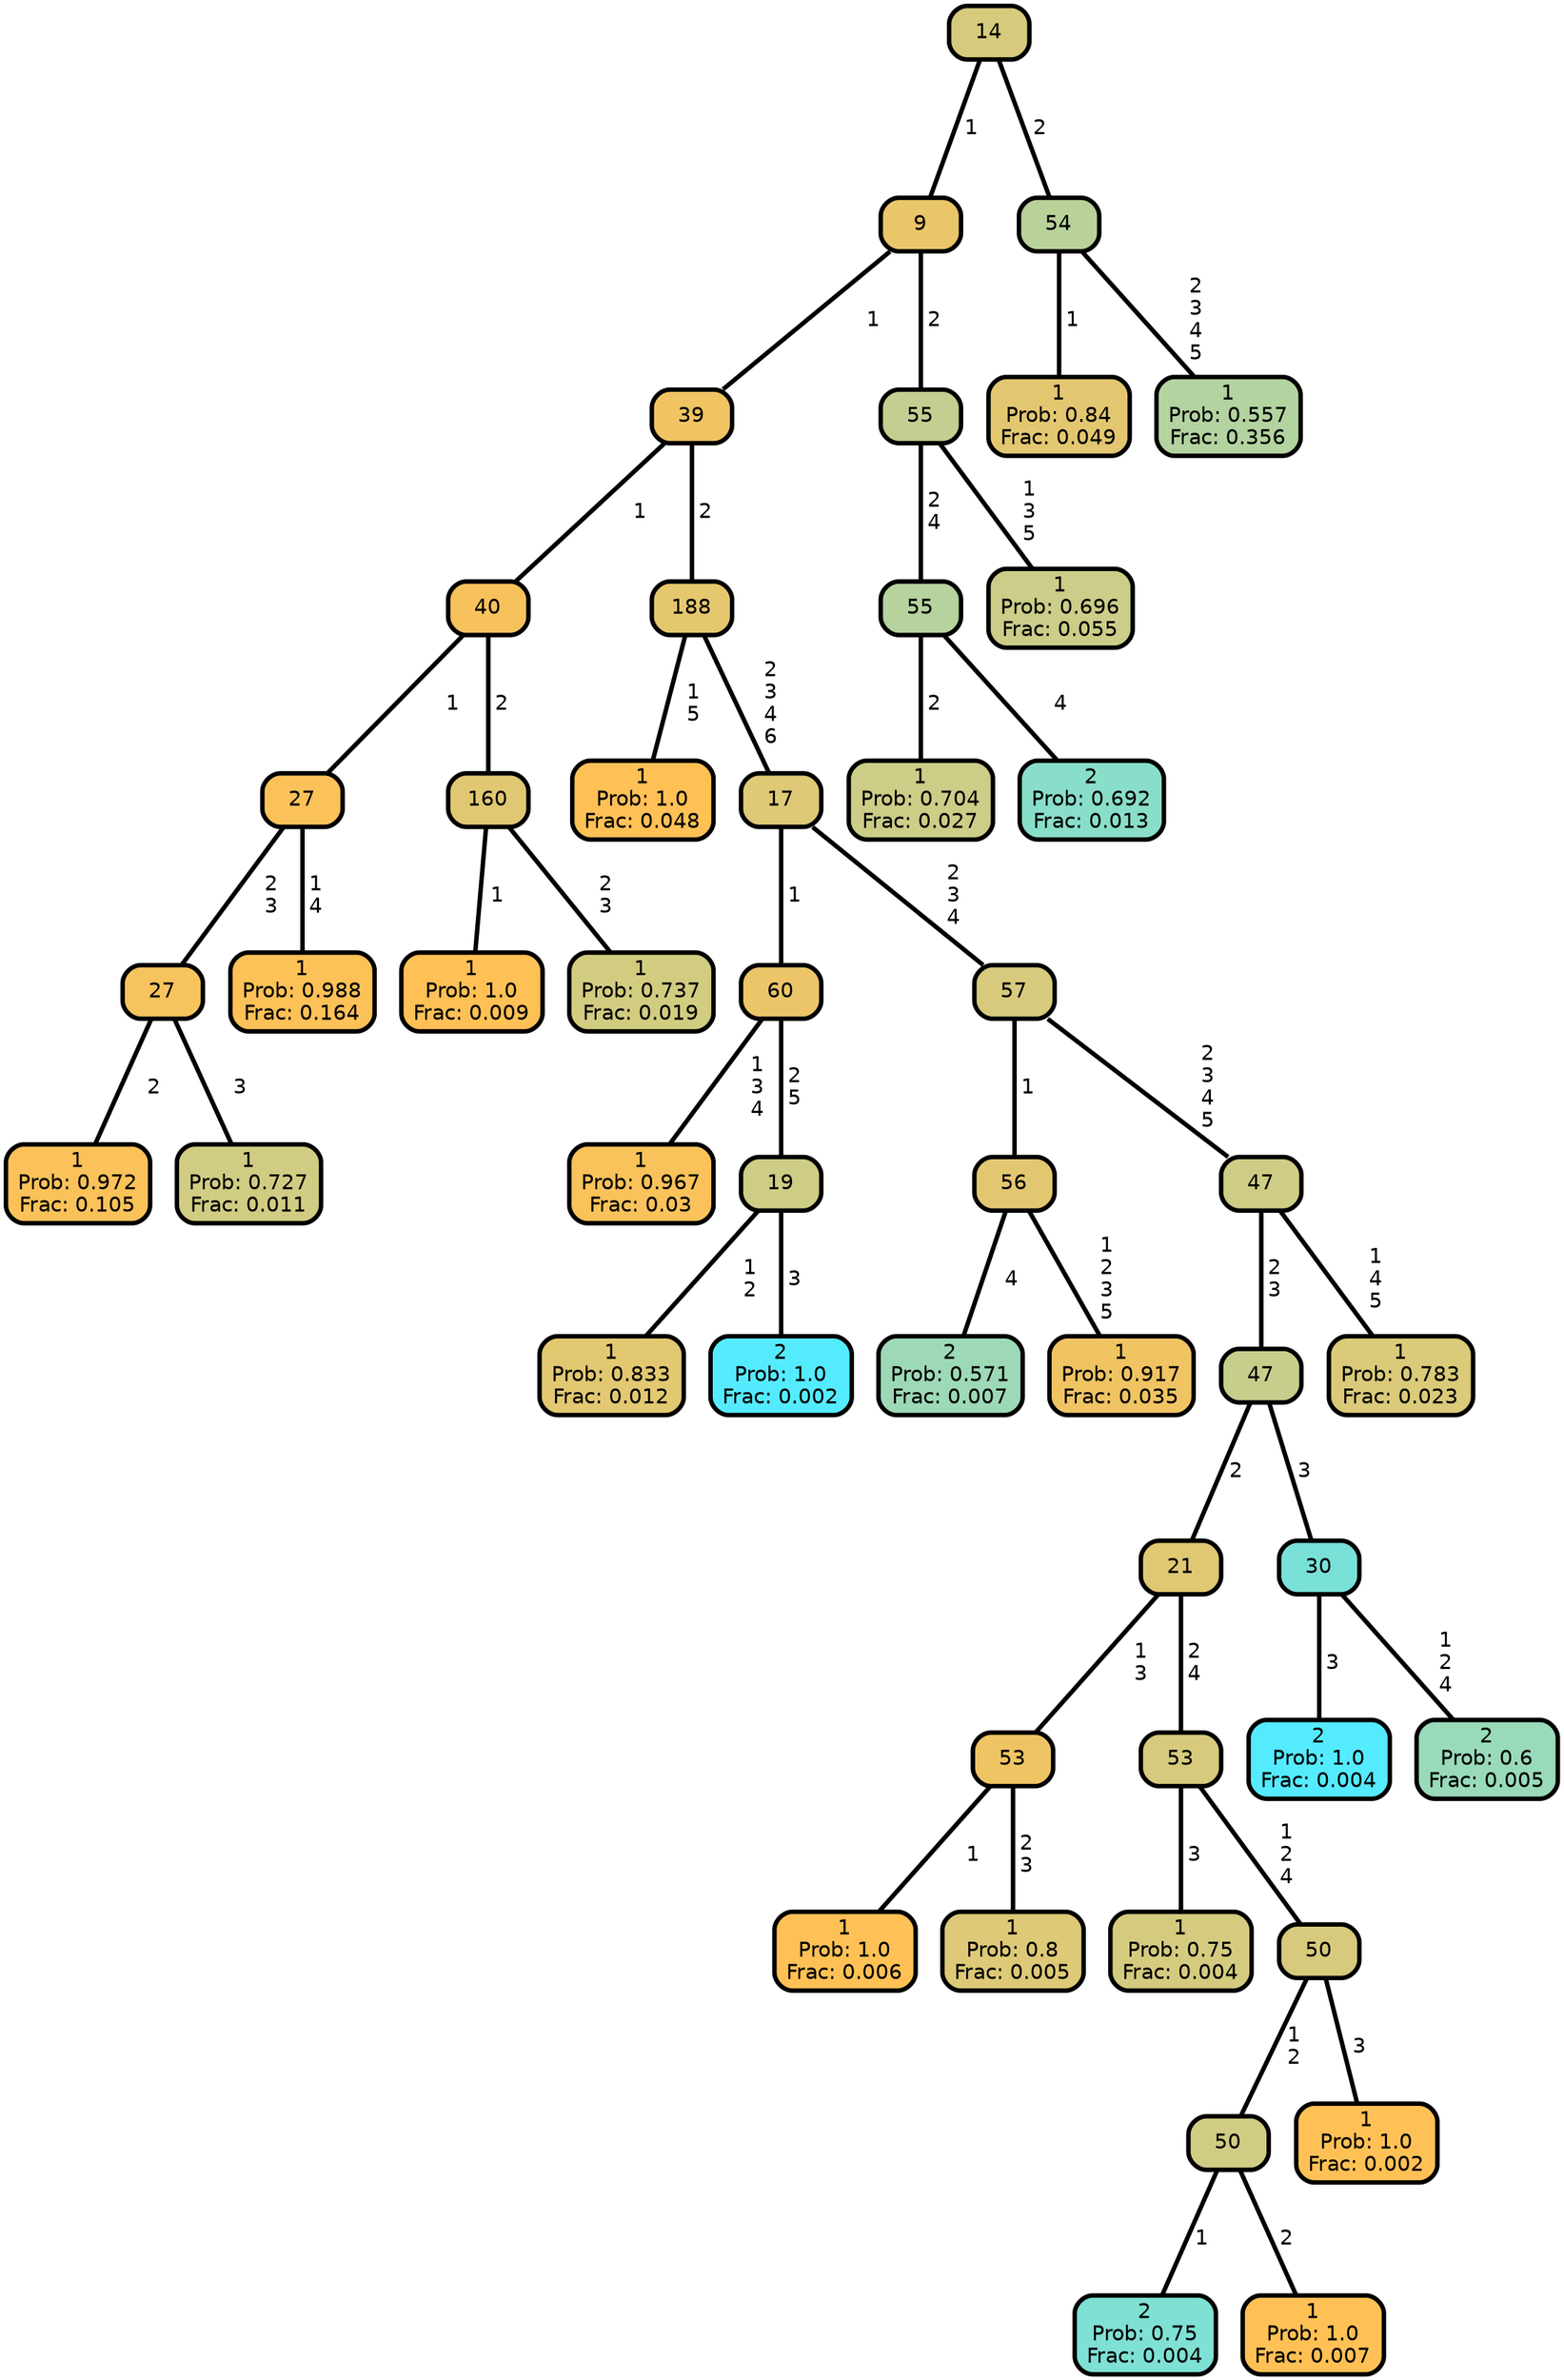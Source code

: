 graph Tree {
node [shape=box, style="filled, rounded",color="black",penwidth="3",fontcolor="black",                 fontname=helvetica] ;
graph [ranksep="0 equally", splines=straight,                 bgcolor=transparent, dpi=200] ;
edge [fontname=helvetica, color=black] ;
0 [label="1
Prob: 0.972
Frac: 0.105", fillcolor="#fac259"] ;
1 [label="27", fillcolor="#f6c35d"] ;
2 [label="1
Prob: 0.727
Frac: 0.011", fillcolor="#d0cc83"] ;
3 [label="27", fillcolor="#fac259"] ;
4 [label="1
Prob: 0.988
Frac: 0.164", fillcolor="#fcc157"] ;
5 [label="40", fillcolor="#f7c25c"] ;
6 [label="1
Prob: 1.0
Frac: 0.009", fillcolor="#ffc155"] ;
7 [label="160", fillcolor="#e0c873"] ;
8 [label="1
Prob: 0.737
Frac: 0.019", fillcolor="#d2cc81"] ;
9 [label="39", fillcolor="#f0c463"] ;
10 [label="1
Prob: 1.0
Frac: 0.048", fillcolor="#ffc155"] ;
11 [label="188", fillcolor="#e5c76e"] ;
12 [label="1
Prob: 0.967
Frac: 0.03", fillcolor="#f9c25a"] ;
13 [label="60", fillcolor="#ebc568"] ;
14 [label="1
Prob: 0.833
Frac: 0.012", fillcolor="#e2c871"] ;
15 [label="19", fillcolor="#cecd85"] ;
16 [label="2
Prob: 1.0
Frac: 0.002", fillcolor="#55ebff"] ;
17 [label="17", fillcolor="#ddc976"] ;
18 [label="2
Prob: 0.571
Frac: 0.007", fillcolor="#9dd9b6"] ;
19 [label="56", fillcolor="#e3c770"] ;
20 [label="1
Prob: 0.917
Frac: 0.035", fillcolor="#f0c463"] ;
21 [label="57", fillcolor="#d7ca7c"] ;
22 [label="1
Prob: 1.0
Frac: 0.006", fillcolor="#ffc155"] ;
23 [label="53", fillcolor="#efc464"] ;
24 [label="1
Prob: 0.8
Frac: 0.005", fillcolor="#ddc977"] ;
25 [label="21", fillcolor="#e0c873"] ;
26 [label="1
Prob: 0.75
Frac: 0.004", fillcolor="#d4cb7f"] ;
27 [label="53", fillcolor="#d7ca7d"] ;
28 [label="2
Prob: 0.75
Frac: 0.004", fillcolor="#7fe0d4"] ;
29 [label="50", fillcolor="#d0cc83"] ;
30 [label="1
Prob: 1.0
Frac: 0.007", fillcolor="#ffc155"] ;
31 [label="50", fillcolor="#d7ca7c"] ;
32 [label="1
Prob: 1.0
Frac: 0.002", fillcolor="#ffc155"] ;
33 [label="47", fillcolor="#c7ce8c"] ;
34 [label="2
Prob: 1.0
Frac: 0.004", fillcolor="#55ebff"] ;
35 [label="30", fillcolor="#7ae1d9"] ;
36 [label="2
Prob: 0.6
Frac: 0.005", fillcolor="#99dabb"] ;
37 [label="47", fillcolor="#cecc85"] ;
38 [label="1
Prob: 0.783
Frac: 0.023", fillcolor="#daca79"] ;
39 [label="9", fillcolor="#e9c66a"] ;
40 [label="1
Prob: 0.704
Frac: 0.027", fillcolor="#cccd87"] ;
41 [label="55", fillcolor="#b6d29d"] ;
42 [label="2
Prob: 0.692
Frac: 0.013", fillcolor="#89deca"] ;
43 [label="55", fillcolor="#c2cf91"] ;
44 [label="1
Prob: 0.696
Frac: 0.055", fillcolor="#cbcd88"] ;
45 [label="14", fillcolor="#d6cb7d"] ;
46 [label="1
Prob: 0.84
Frac: 0.049", fillcolor="#e3c770"] ;
47 [label="54", fillcolor="#b9d29a"] ;
48 [label="1
Prob: 0.557
Frac: 0.356", fillcolor="#b3d3a0"] ;
1 -- 0 [label=" 2",penwidth=3] ;
1 -- 2 [label=" 3",penwidth=3] ;
3 -- 1 [label=" 2\n 3",penwidth=3] ;
3 -- 4 [label=" 1\n 4",penwidth=3] ;
5 -- 3 [label=" 1",penwidth=3] ;
5 -- 7 [label=" 2",penwidth=3] ;
7 -- 6 [label=" 1",penwidth=3] ;
7 -- 8 [label=" 2\n 3",penwidth=3] ;
9 -- 5 [label=" 1",penwidth=3] ;
9 -- 11 [label=" 2",penwidth=3] ;
11 -- 10 [label=" 1\n 5",penwidth=3] ;
11 -- 17 [label=" 2\n 3\n 4\n 6",penwidth=3] ;
13 -- 12 [label=" 1\n 3\n 4",penwidth=3] ;
13 -- 15 [label=" 2\n 5",penwidth=3] ;
15 -- 14 [label=" 1\n 2",penwidth=3] ;
15 -- 16 [label=" 3",penwidth=3] ;
17 -- 13 [label=" 1",penwidth=3] ;
17 -- 21 [label=" 2\n 3\n 4",penwidth=3] ;
19 -- 18 [label=" 4",penwidth=3] ;
19 -- 20 [label=" 1\n 2\n 3\n 5",penwidth=3] ;
21 -- 19 [label=" 1",penwidth=3] ;
21 -- 37 [label=" 2\n 3\n 4\n 5",penwidth=3] ;
23 -- 22 [label=" 1",penwidth=3] ;
23 -- 24 [label=" 2\n 3",penwidth=3] ;
25 -- 23 [label=" 1\n 3",penwidth=3] ;
25 -- 27 [label=" 2\n 4",penwidth=3] ;
27 -- 26 [label=" 3",penwidth=3] ;
27 -- 31 [label=" 1\n 2\n 4",penwidth=3] ;
29 -- 28 [label=" 1",penwidth=3] ;
29 -- 30 [label=" 2",penwidth=3] ;
31 -- 29 [label=" 1\n 2",penwidth=3] ;
31 -- 32 [label=" 3",penwidth=3] ;
33 -- 25 [label=" 2",penwidth=3] ;
33 -- 35 [label=" 3",penwidth=3] ;
35 -- 34 [label=" 3",penwidth=3] ;
35 -- 36 [label=" 1\n 2\n 4",penwidth=3] ;
37 -- 33 [label=" 2\n 3",penwidth=3] ;
37 -- 38 [label=" 1\n 4\n 5",penwidth=3] ;
39 -- 9 [label=" 1",penwidth=3] ;
39 -- 43 [label=" 2",penwidth=3] ;
41 -- 40 [label=" 2",penwidth=3] ;
41 -- 42 [label=" 4",penwidth=3] ;
43 -- 41 [label=" 2\n 4",penwidth=3] ;
43 -- 44 [label=" 1\n 3\n 5",penwidth=3] ;
45 -- 39 [label=" 1",penwidth=3] ;
45 -- 47 [label=" 2",penwidth=3] ;
47 -- 46 [label=" 1",penwidth=3] ;
47 -- 48 [label=" 2\n 3\n 4\n 5",penwidth=3] ;
{rank = same;}}